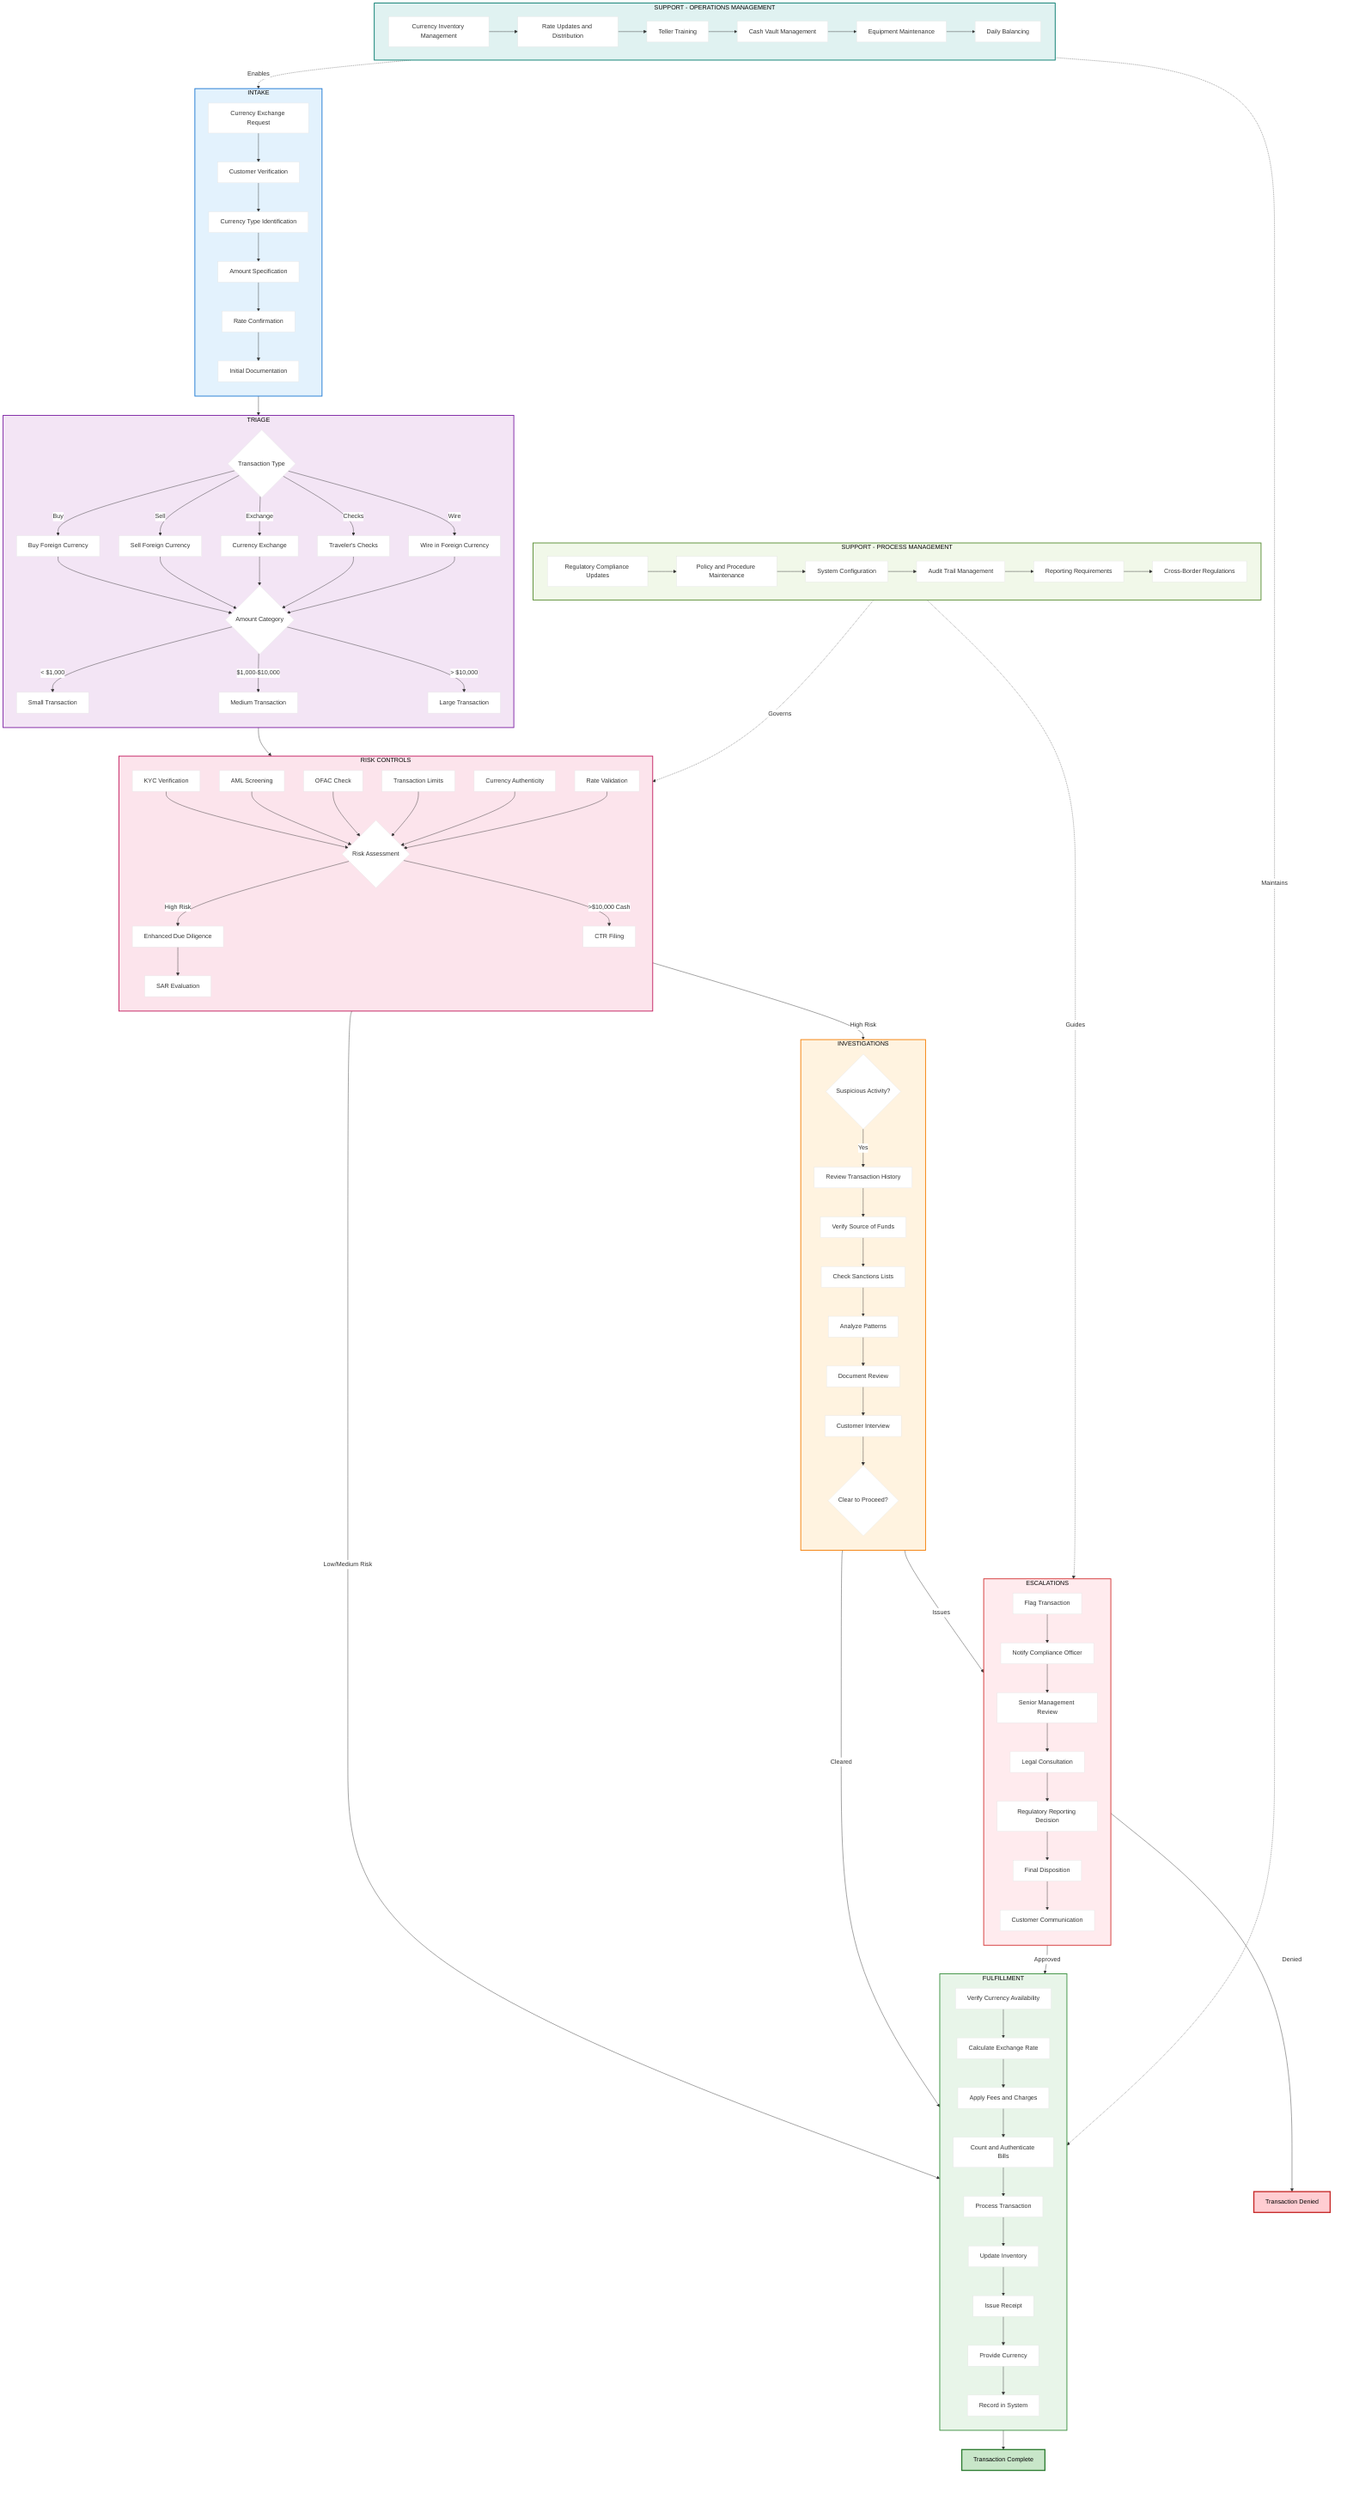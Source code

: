 %%{init: {'theme':'base', 'themeVariables': { 'primaryColor':'#fff', 'primaryTextColor':'#333', 'lineColor':'#333'}}}%%
flowchart TB
    %% Cash Services - Currency Processing Workflow
    
    %% Intake Subgraph
    subgraph INTAKE[INTAKE]
        direction TB
        I1[Currency Exchange Request]
        I2[Customer Verification]
        I3[Currency Type Identification]
        I4[Amount Specification]
        I5[Rate Confirmation]
        I6[Initial Documentation]
        
        I1 --> I2
        I2 --> I3
        I3 --> I4
        I4 --> I5
        I5 --> I6
    end
    
    %% Triage Subgraph
    subgraph TRIAGE[TRIAGE]
        direction TB
        T1{Transaction Type}
        T2[Buy Foreign Currency]
        T3[Sell Foreign Currency]
        T4[Currency Exchange]
        T5[Traveler's Checks]
        T6[Wire in Foreign Currency]
        T7{Amount Category}
        T8[Small Transaction]
        T9[Medium Transaction]
        T10[Large Transaction]
        
        T1 -->|Buy| T2
        T1 -->|Sell| T3
        T1 -->|Exchange| T4
        T1 -->|Checks| T5
        T1 -->|Wire| T6
        
        T2 --> T7
        T3 --> T7
        T4 --> T7
        T5 --> T7
        T6 --> T7
        
        T7 -->|< $1,000| T8
        T7 -->|$1,000-$10,000| T9
        T7 -->|> $10,000| T10
    end
    
    %% Fulfillment Subgraph
    subgraph FULFILLMENT[FULFILLMENT]
        direction TB
        F1[Verify Currency Availability]
        F2[Calculate Exchange Rate]
        F3[Apply Fees and Charges]
        F4[Count and Authenticate Bills]
        F5[Process Transaction]
        F6[Update Inventory]
        F7[Issue Receipt]
        F8[Provide Currency]
        F9[Record in System]
        
        F1 --> F2
        F2 --> F3
        F3 --> F4
        F4 --> F5
        F5 --> F6
        F6 --> F7
        F7 --> F8
        F8 --> F9
    end
    
    %% Investigations Subgraph
    subgraph INVESTIGATIONS[INVESTIGATIONS]
        direction TB
        IV1{Suspicious Activity?}
        IV2[Review Transaction History]
        IV3[Verify Source of Funds]
        IV4[Check Sanctions Lists]
        IV5[Analyze Patterns]
        IV6[Document Review]
        IV7[Customer Interview]
        IV8{Clear to Proceed?}
        
        IV1 -->|Yes| IV2
        IV2 --> IV3
        IV3 --> IV4
        IV4 --> IV5
        IV5 --> IV6
        IV6 --> IV7
        IV7 --> IV8
    end
    
    %% Escalations Subgraph
    subgraph ESCALATIONS[ESCALATIONS]
        direction TB
        E1[Flag Transaction]
        E2[Notify Compliance Officer]
        E3[Senior Management Review]
        E4[Legal Consultation]
        E5[Regulatory Reporting Decision]
        E6[Final Disposition]
        E7[Customer Communication]
        
        E1 --> E2
        E2 --> E3
        E3 --> E4
        E4 --> E5
        E5 --> E6
        E6 --> E7
    end
    
    %% Risk Controls Subgraph
    subgraph RISK_CONTROLS[RISK CONTROLS]
        direction TB
        R1[KYC Verification]
        R2[AML Screening]
        R3[OFAC Check]
        R4[Transaction Limits]
        R5[Currency Authenticity]
        R6[Rate Validation]
        R7{Risk Assessment}
        R8[Enhanced Due Diligence]
        R9[CTR Filing]
        R10[SAR Evaluation]
        
        R1 --> R7
        R2 --> R7
        R3 --> R7
        R4 --> R7
        R5 --> R7
        R6 --> R7
        
        R7 -->|High Risk| R8
        R7 -->|>$10,000 Cash| R9
        R8 --> R10
    end
    
    %% Support Operations Management Subgraph
    subgraph SUPPORT_OPS[SUPPORT - OPERATIONS MANAGEMENT]
        direction LR
        SO1[Currency Inventory Management]
        SO2[Rate Updates and Distribution]
        SO3[Teller Training]
        SO4[Cash Vault Management]
        SO5[Equipment Maintenance]
        SO6[Daily Balancing]
        
        SO1 --> SO2
        SO2 --> SO3
        SO3 --> SO4
        SO4 --> SO5
        SO5 --> SO6
    end
    
    %% Support Process Management Subgraph
    subgraph SUPPORT_PROCESS[SUPPORT - PROCESS MANAGEMENT]
        direction LR
        SP1[Regulatory Compliance Updates]
        SP2[Policy and Procedure Maintenance]
        SP3[System Configuration]
        SP4[Audit Trail Management]
        SP5[Reporting Requirements]
        SP6[Cross-Border Regulations]
        
        SP1 --> SP2
        SP2 --> SP3
        SP3 --> SP4
        SP4 --> SP5
        SP5 --> SP6
    end
    
    %% Main Flow Connections
    INTAKE --> TRIAGE
    TRIAGE --> RISK_CONTROLS
    RISK_CONTROLS -->|Low/Medium Risk| FULFILLMENT
    RISK_CONTROLS -->|High Risk| INVESTIGATIONS
    FULFILLMENT --> END_SUCCESS[Transaction Complete]
    INVESTIGATIONS -->|Cleared| FULFILLMENT
    INVESTIGATIONS -->|Issues| ESCALATIONS
    ESCALATIONS -->|Approved| FULFILLMENT
    ESCALATIONS -->|Denied| END_DENIED[Transaction Denied]
    
    %% Support Connections
    SUPPORT_OPS -.->|Enables| INTAKE
    SUPPORT_OPS -.->|Maintains| FULFILLMENT
    SUPPORT_PROCESS -.->|Governs| RISK_CONTROLS
    SUPPORT_PROCESS -.->|Guides| ESCALATIONS
    
    %% Styling
    classDef intakeStyle fill:#e3f2fd,stroke:#1976d2,stroke-width:2px,color:#000
    classDef triageStyle fill:#f3e5f5,stroke:#7b1fa2,stroke-width:2px,color:#000
    classDef fulfillmentStyle fill:#e8f5e9,stroke:#388e3c,stroke-width:2px,color:#000
    classDef investigationStyle fill:#fff3e0,stroke:#f57c00,stroke-width:2px,color:#000
    classDef escalationStyle fill:#ffebee,stroke:#d32f2f,stroke-width:2px,color:#000
    classDef riskStyle fill:#fce4ec,stroke:#c2185b,stroke-width:2px,color:#000
    classDef supportOpsStyle fill:#e0f2f1,stroke:#00796b,stroke-width:2px,color:#000
    classDef supportProcStyle fill:#f1f8e9,stroke:#558b2f,stroke-width:2px,color:#000
    classDef successStyle fill:#c8e6c9,stroke:#2e7d32,stroke-width:3px,color:#000
    classDef deniedStyle fill:#ffcdd2,stroke:#c62828,stroke-width:3px,color:#000
    
    class INTAKE intakeStyle
    class TRIAGE triageStyle
    class FULFILLMENT fulfillmentStyle
    class INVESTIGATIONS investigationStyle
    class ESCALATIONS escalationStyle
    class RISK_CONTROLS riskStyle
    class SUPPORT_OPS supportOpsStyle
    class SUPPORT_PROCESS supportProcStyle
    class END_SUCCESS successStyle
    class END_DENIED deniedStyle